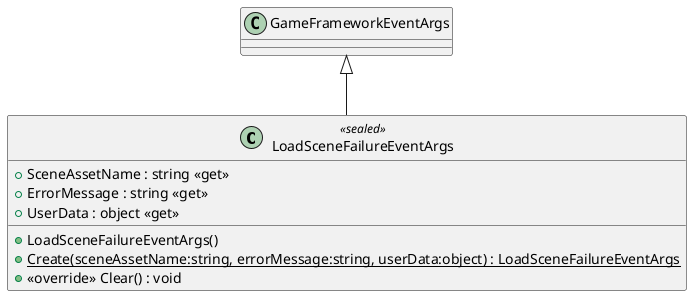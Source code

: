 @startuml
class LoadSceneFailureEventArgs <<sealed>> {
    + LoadSceneFailureEventArgs()
    + SceneAssetName : string <<get>>
    + ErrorMessage : string <<get>>
    + UserData : object <<get>>
    + {static} Create(sceneAssetName:string, errorMessage:string, userData:object) : LoadSceneFailureEventArgs
    + <<override>> Clear() : void
}
GameFrameworkEventArgs <|-- LoadSceneFailureEventArgs
@enduml
